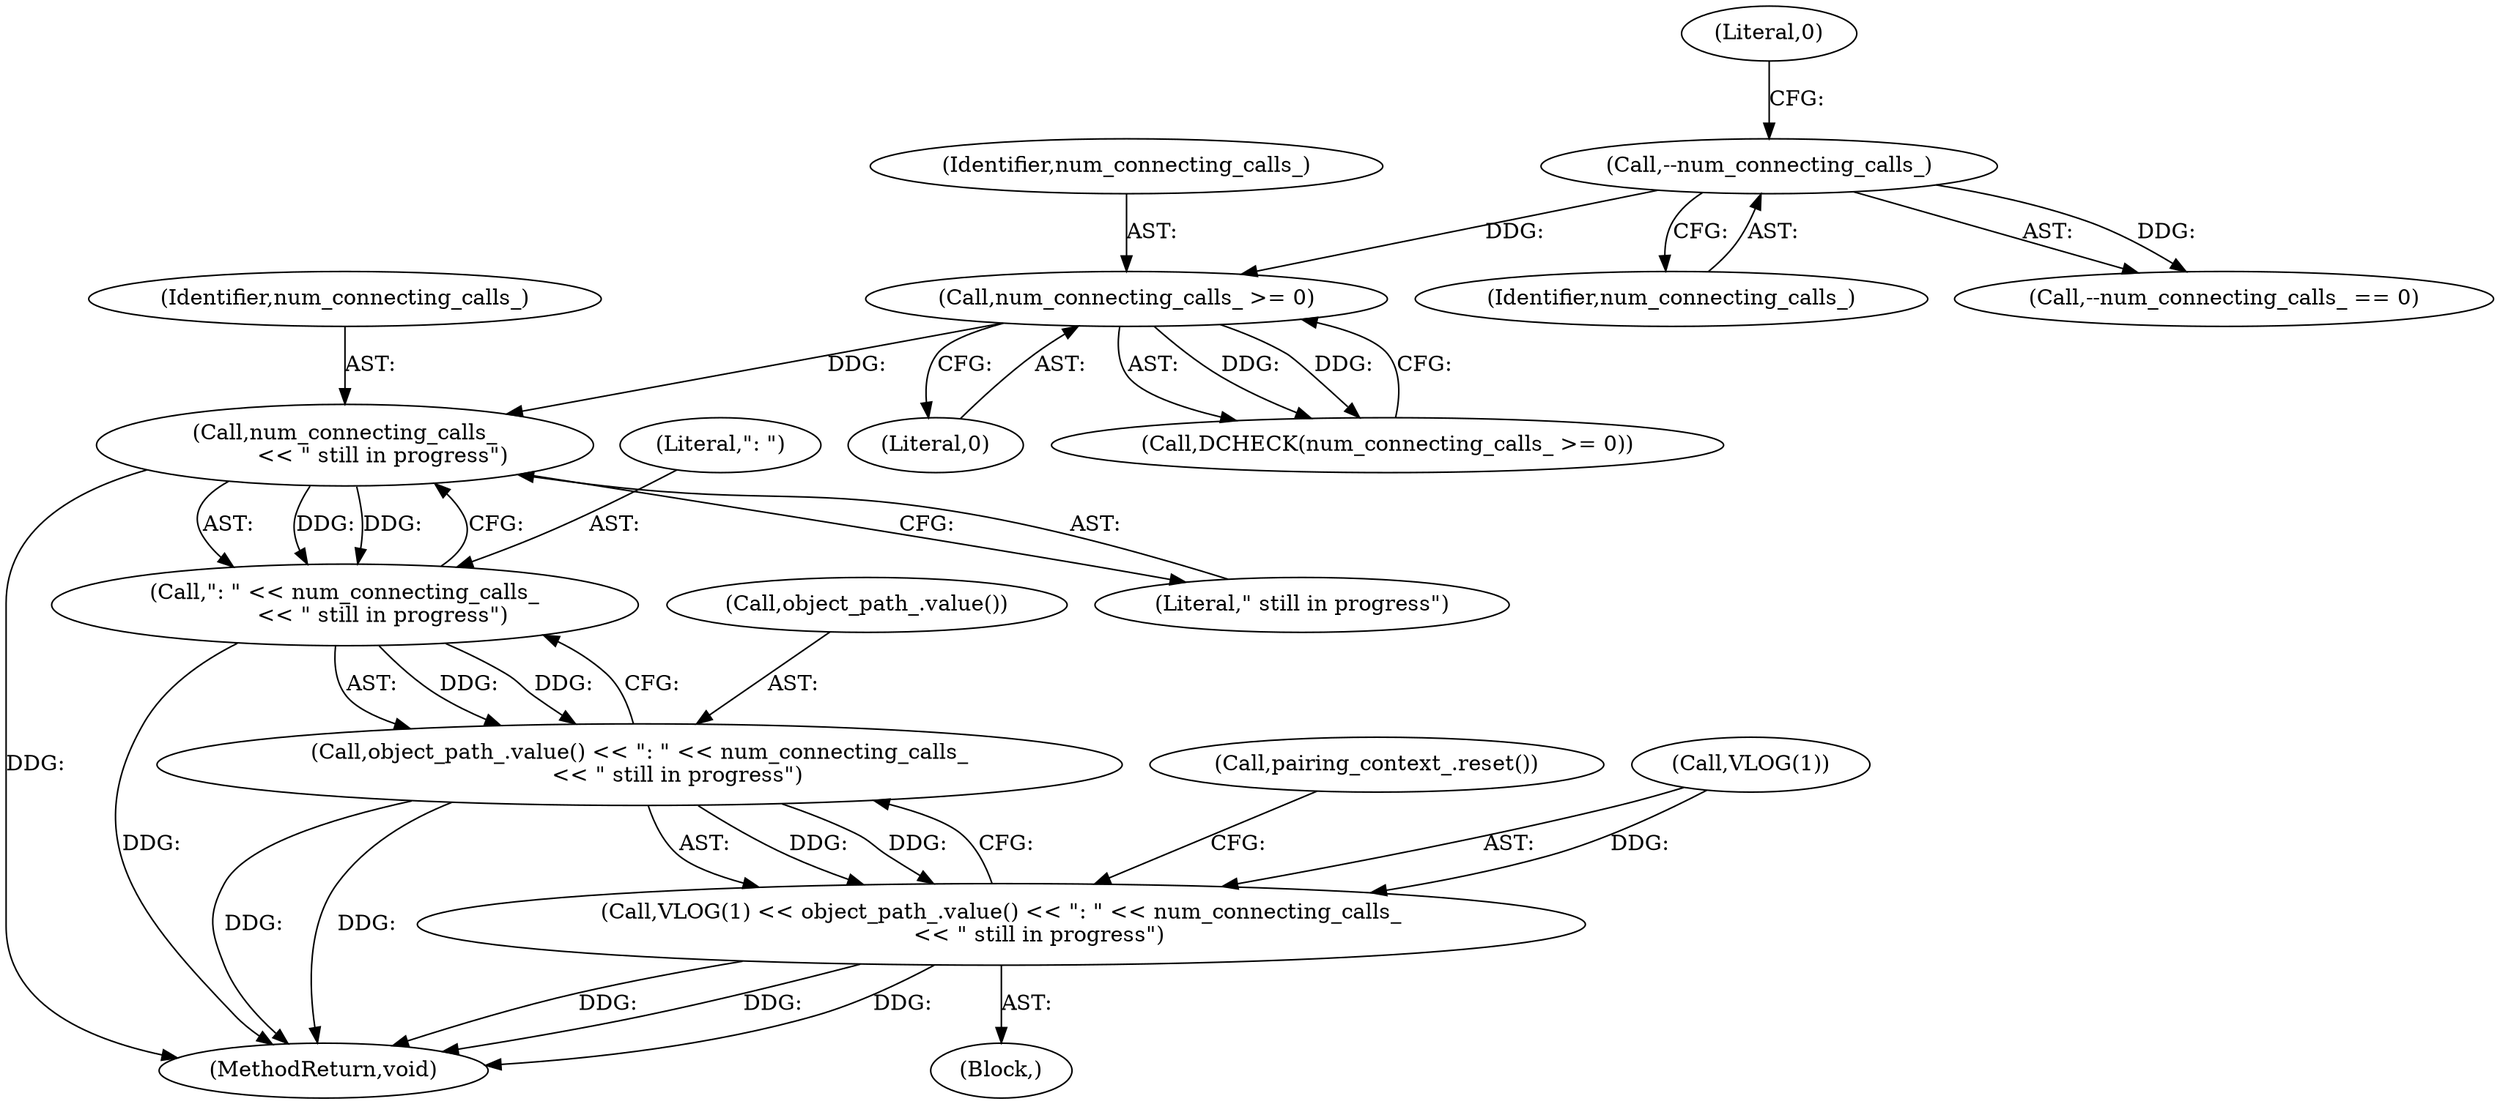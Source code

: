 digraph "0_Chrome_d358f57009b85fb7440208afa5ba87636b491889_14@API" {
"1000135" [label="(Call,num_connecting_calls_\n           << \" still in progress\")"];
"1000113" [label="(Call,num_connecting_calls_ >= 0)"];
"1000107" [label="(Call,--num_connecting_calls_)"];
"1000133" [label="(Call,\": \" << num_connecting_calls_\n           << \" still in progress\")"];
"1000131" [label="(Call,object_path_.value() << \": \" << num_connecting_calls_\n           << \" still in progress\")"];
"1000128" [label="(Call,VLOG(1) << object_path_.value() << \": \" << num_connecting_calls_\n           << \" still in progress\")"];
"1000133" [label="(Call,\": \" << num_connecting_calls_\n           << \" still in progress\")"];
"1000135" [label="(Call,num_connecting_calls_\n           << \" still in progress\")"];
"1000131" [label="(Call,object_path_.value() << \": \" << num_connecting_calls_\n           << \" still in progress\")"];
"1000132" [label="(Call,object_path_.value())"];
"1000200" [label="(MethodReturn,void)"];
"1000104" [label="(Block,)"];
"1000138" [label="(Call,pairing_context_.reset())"];
"1000129" [label="(Call,VLOG(1))"];
"1000107" [label="(Call,--num_connecting_calls_)"];
"1000109" [label="(Literal,0)"];
"1000108" [label="(Identifier,num_connecting_calls_)"];
"1000136" [label="(Identifier,num_connecting_calls_)"];
"1000134" [label="(Literal,\": \")"];
"1000137" [label="(Literal,\" still in progress\")"];
"1000128" [label="(Call,VLOG(1) << object_path_.value() << \": \" << num_connecting_calls_\n           << \" still in progress\")"];
"1000106" [label="(Call,--num_connecting_calls_ == 0)"];
"1000115" [label="(Literal,0)"];
"1000113" [label="(Call,num_connecting_calls_ >= 0)"];
"1000112" [label="(Call,DCHECK(num_connecting_calls_ >= 0))"];
"1000114" [label="(Identifier,num_connecting_calls_)"];
"1000135" -> "1000133"  [label="AST: "];
"1000135" -> "1000137"  [label="CFG: "];
"1000136" -> "1000135"  [label="AST: "];
"1000137" -> "1000135"  [label="AST: "];
"1000133" -> "1000135"  [label="CFG: "];
"1000135" -> "1000200"  [label="DDG: "];
"1000135" -> "1000133"  [label="DDG: "];
"1000135" -> "1000133"  [label="DDG: "];
"1000113" -> "1000135"  [label="DDG: "];
"1000113" -> "1000112"  [label="AST: "];
"1000113" -> "1000115"  [label="CFG: "];
"1000114" -> "1000113"  [label="AST: "];
"1000115" -> "1000113"  [label="AST: "];
"1000112" -> "1000113"  [label="CFG: "];
"1000113" -> "1000112"  [label="DDG: "];
"1000113" -> "1000112"  [label="DDG: "];
"1000107" -> "1000113"  [label="DDG: "];
"1000107" -> "1000106"  [label="AST: "];
"1000107" -> "1000108"  [label="CFG: "];
"1000108" -> "1000107"  [label="AST: "];
"1000109" -> "1000107"  [label="CFG: "];
"1000107" -> "1000106"  [label="DDG: "];
"1000133" -> "1000131"  [label="AST: "];
"1000134" -> "1000133"  [label="AST: "];
"1000131" -> "1000133"  [label="CFG: "];
"1000133" -> "1000200"  [label="DDG: "];
"1000133" -> "1000131"  [label="DDG: "];
"1000133" -> "1000131"  [label="DDG: "];
"1000131" -> "1000128"  [label="AST: "];
"1000132" -> "1000131"  [label="AST: "];
"1000128" -> "1000131"  [label="CFG: "];
"1000131" -> "1000200"  [label="DDG: "];
"1000131" -> "1000200"  [label="DDG: "];
"1000131" -> "1000128"  [label="DDG: "];
"1000131" -> "1000128"  [label="DDG: "];
"1000128" -> "1000104"  [label="AST: "];
"1000129" -> "1000128"  [label="AST: "];
"1000138" -> "1000128"  [label="CFG: "];
"1000128" -> "1000200"  [label="DDG: "];
"1000128" -> "1000200"  [label="DDG: "];
"1000128" -> "1000200"  [label="DDG: "];
"1000129" -> "1000128"  [label="DDG: "];
}
